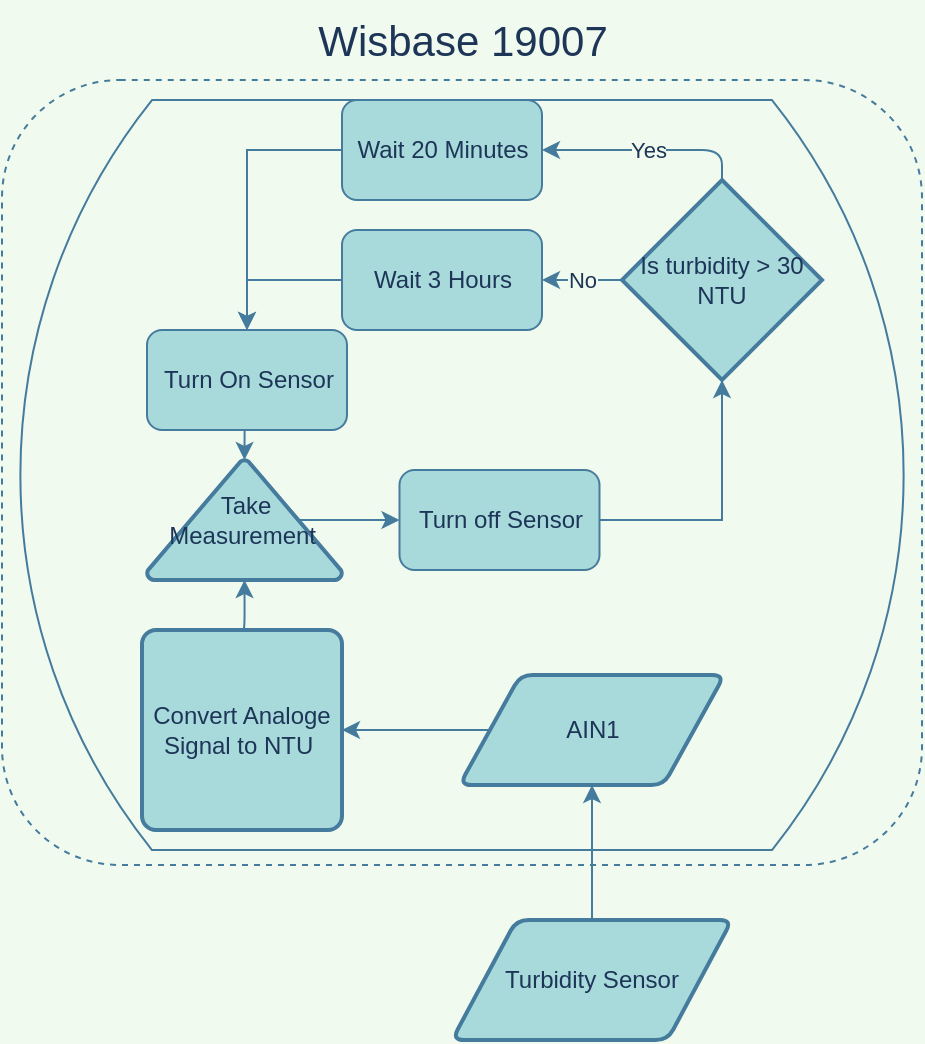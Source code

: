 <mxfile version="20.5.3" type="github">
  <diagram id="KG0RKK3lwUgz6thb9xZj" name="Page-1">
    <mxGraphModel dx="-708" dy="645" grid="1" gridSize="10" guides="1" tooltips="1" connect="1" arrows="1" fold="1" page="1" pageScale="1" pageWidth="827" pageHeight="1169" background="#F1FAEE" math="0" shadow="0">
      <root>
        <mxCell id="0" />
        <mxCell id="1" parent="0" />
        <mxCell id="O_0LK0M-IAh8ZTSY1Pzg-2" value="" style="rounded=1;whiteSpace=wrap;html=1;dashed=1;fillColor=none;strokeColor=#457B9D;fontColor=#1D3557;" vertex="1" parent="1">
          <mxGeometry x="1680" y="130" width="460" height="392.5" as="geometry" />
        </mxCell>
        <mxCell id="O_0LK0M-IAh8ZTSY1Pzg-1" value="" style="html=1;dashed=0;whitespace=wrap;shape=mxgraph.dfd.loop;labelBackgroundColor=none;strokeColor=#457B9D;fontColor=#1D3557;fillColor=none;sketch=0;movable=1;resizable=1;rotatable=1;deletable=1;editable=1;connectable=1;rounded=1;" vertex="1" parent="1">
          <mxGeometry x="1680" y="140" width="460" height="375" as="geometry" />
        </mxCell>
        <mxCell id="O_0LK0M-IAh8ZTSY1Pzg-3" style="edgeStyle=orthogonalEdgeStyle;rounded=1;orthogonalLoop=1;jettySize=auto;html=1;exitX=0.5;exitY=1;exitDx=0;exitDy=0;entryX=0.5;entryY=0;entryDx=0;entryDy=0;strokeColor=#457B9D;fontColor=#1D3557;startArrow=none;startFill=0;fillColor=#A8DADC;labelBackgroundColor=#F1FAEE;" edge="1" parent="1" source="O_0LK0M-IAh8ZTSY1Pzg-4">
          <mxGeometry relative="1" as="geometry">
            <mxPoint x="1660" y="280" as="targetPoint" />
          </mxGeometry>
        </mxCell>
        <mxCell id="O_0LK0M-IAh8ZTSY1Pzg-5" value="No" style="edgeStyle=orthogonalEdgeStyle;rounded=1;orthogonalLoop=1;jettySize=auto;html=1;exitX=0;exitY=0.5;exitDx=0;exitDy=0;exitPerimeter=0;entryX=1;entryY=0.5;entryDx=0;entryDy=0;strokeColor=#457B9D;fontColor=#1D3557;startArrow=none;startFill=0;fillColor=#A8DADC;labelBackgroundColor=#F1FAEE;" edge="1" parent="1" source="O_0LK0M-IAh8ZTSY1Pzg-7" target="O_0LK0M-IAh8ZTSY1Pzg-25">
          <mxGeometry relative="1" as="geometry" />
        </mxCell>
        <mxCell id="O_0LK0M-IAh8ZTSY1Pzg-6" value="Yes" style="edgeStyle=orthogonalEdgeStyle;rounded=1;orthogonalLoop=1;jettySize=auto;html=1;exitX=0.5;exitY=0;exitDx=0;exitDy=0;exitPerimeter=0;entryX=1;entryY=0.5;entryDx=0;entryDy=0;strokeColor=#457B9D;fontColor=#1D3557;startArrow=none;startFill=0;fillColor=#A8DADC;labelBackgroundColor=#F1FAEE;" edge="1" parent="1" source="O_0LK0M-IAh8ZTSY1Pzg-7" target="O_0LK0M-IAh8ZTSY1Pzg-27">
          <mxGeometry relative="1" as="geometry">
            <Array as="points">
              <mxPoint x="2040" y="165" />
            </Array>
          </mxGeometry>
        </mxCell>
        <mxCell id="O_0LK0M-IAh8ZTSY1Pzg-7" value="Is turbidity &amp;gt; 30 NTU" style="strokeWidth=2;html=1;shape=mxgraph.flowchart.decision;whiteSpace=wrap;fillColor=#A8DADC;strokeColor=#457B9D;fontColor=#1D3557;rounded=1;" vertex="1" parent="1">
          <mxGeometry x="1990" y="180" width="100" height="100" as="geometry" />
        </mxCell>
        <mxCell id="O_0LK0M-IAh8ZTSY1Pzg-8" style="edgeStyle=orthogonalEdgeStyle;rounded=1;orthogonalLoop=1;jettySize=auto;html=1;exitX=0;exitY=0.5;exitDx=0;exitDy=0;entryX=1;entryY=0.5;entryDx=0;entryDy=0;strokeColor=#457B9D;fontColor=#1D3557;startArrow=none;startFill=0;fillColor=#A8DADC;labelBackgroundColor=#F1FAEE;" edge="1" parent="1" source="O_0LK0M-IAh8ZTSY1Pzg-9" target="O_0LK0M-IAh8ZTSY1Pzg-15">
          <mxGeometry relative="1" as="geometry" />
        </mxCell>
        <mxCell id="O_0LK0M-IAh8ZTSY1Pzg-9" value="AIN1" style="shape=parallelogram;html=1;strokeWidth=2;perimeter=parallelogramPerimeter;whiteSpace=wrap;rounded=1;arcSize=12;size=0.23;fillColor=#A8DADC;strokeColor=#457B9D;fontColor=#1D3557;" vertex="1" parent="1">
          <mxGeometry x="1908.75" y="427.5" width="132.5" height="55" as="geometry" />
        </mxCell>
        <mxCell id="O_0LK0M-IAh8ZTSY1Pzg-10" style="edgeStyle=orthogonalEdgeStyle;rounded=1;orthogonalLoop=1;jettySize=auto;html=1;exitX=0.5;exitY=0;exitDx=0;exitDy=0;entryX=0.5;entryY=1;entryDx=0;entryDy=0;strokeColor=#457B9D;fontColor=#1D3557;startArrow=none;startFill=0;fillColor=#A8DADC;labelBackgroundColor=#F1FAEE;" edge="1" parent="1" source="O_0LK0M-IAh8ZTSY1Pzg-11" target="O_0LK0M-IAh8ZTSY1Pzg-9">
          <mxGeometry relative="1" as="geometry" />
        </mxCell>
        <mxCell id="O_0LK0M-IAh8ZTSY1Pzg-11" value="Turbidity Sensor" style="shape=parallelogram;html=1;strokeWidth=2;perimeter=parallelogramPerimeter;whiteSpace=wrap;rounded=1;arcSize=12;size=0.23;fillColor=#A8DADC;strokeColor=#457B9D;fontColor=#1D3557;" vertex="1" parent="1">
          <mxGeometry x="1905" y="550" width="140" height="60" as="geometry" />
        </mxCell>
        <mxCell id="O_0LK0M-IAh8ZTSY1Pzg-12" style="edgeStyle=orthogonalEdgeStyle;rounded=1;orthogonalLoop=1;jettySize=auto;html=1;exitX=0.5;exitY=1;exitDx=0;exitDy=0;exitPerimeter=0;labelBackgroundColor=#F1FAEE;strokeColor=#457B9D;fontColor=#1D3557;" edge="1" parent="1" source="O_0LK0M-IAh8ZTSY1Pzg-7" target="O_0LK0M-IAh8ZTSY1Pzg-7">
          <mxGeometry relative="1" as="geometry" />
        </mxCell>
        <mxCell id="O_0LK0M-IAh8ZTSY1Pzg-13" value="&lt;font style=&quot;font-size: 21px;&quot;&gt;Wisbase 19007&lt;/font&gt;" style="text;html=1;align=center;verticalAlign=middle;resizable=0;points=[];autosize=1;strokeColor=none;fillColor=none;fontColor=#1D3557;rounded=1;" vertex="1" parent="1">
          <mxGeometry x="1825" y="90" width="170" height="40" as="geometry" />
        </mxCell>
        <mxCell id="O_0LK0M-IAh8ZTSY1Pzg-14" style="edgeStyle=orthogonalEdgeStyle;rounded=1;orthogonalLoop=1;jettySize=auto;html=1;exitX=0.5;exitY=0;exitDx=0;exitDy=0;entryX=0.5;entryY=1;entryDx=0;entryDy=0;entryPerimeter=0;strokeColor=#457B9D;fontColor=#1D3557;startArrow=none;startFill=0;fillColor=#A8DADC;labelBackgroundColor=#F1FAEE;" edge="1" parent="1" source="O_0LK0M-IAh8ZTSY1Pzg-15" target="O_0LK0M-IAh8ZTSY1Pzg-18">
          <mxGeometry relative="1" as="geometry" />
        </mxCell>
        <mxCell id="O_0LK0M-IAh8ZTSY1Pzg-15" value="Convert Analoge Signal to NTU&amp;nbsp;" style="rounded=1;whiteSpace=wrap;html=1;absoluteArcSize=1;arcSize=14;strokeWidth=2;fillColor=#A8DADC;strokeColor=#457B9D;fontColor=#1D3557;" vertex="1" parent="1">
          <mxGeometry x="1750" y="405" width="100" height="100" as="geometry" />
        </mxCell>
        <mxCell id="O_0LK0M-IAh8ZTSY1Pzg-17" style="edgeStyle=orthogonalEdgeStyle;rounded=0;orthogonalLoop=1;jettySize=auto;html=1;exitX=0.78;exitY=0.5;exitDx=0;exitDy=0;exitPerimeter=0;entryX=0;entryY=0.5;entryDx=0;entryDy=0;strokeColor=#457B9D;fontSize=12;fontColor=#1D3557;fillColor=#A8DADC;labelBackgroundColor=#F1FAEE;" edge="1" parent="1" source="O_0LK0M-IAh8ZTSY1Pzg-18" target="O_0LK0M-IAh8ZTSY1Pzg-29">
          <mxGeometry relative="1" as="geometry" />
        </mxCell>
        <mxCell id="O_0LK0M-IAh8ZTSY1Pzg-18" value="&lt;span style=&quot;caret-color: rgb(29, 53, 87); color: rgb(29, 53, 87); font-family: Helvetica; font-size: 12px; font-style: normal; font-variant-caps: normal; font-weight: 400; letter-spacing: normal; text-align: center; text-indent: 0px; text-transform: none; word-spacing: 0px; -webkit-text-stroke-width: 0px; text-decoration: none; float: none; display: inline !important;&quot;&gt;Take Measurement&amp;nbsp;&lt;/span&gt;" style="strokeWidth=2;html=1;shape=mxgraph.flowchart.extract_or_measurement;whiteSpace=wrap;strokeColor=#457B9D;fontColor=#1D3557;fillColor=#A8DADC;labelBackgroundColor=none;rounded=1;" vertex="1" parent="1">
          <mxGeometry x="1752.5" y="320" width="97.5" height="60" as="geometry" />
        </mxCell>
        <mxCell id="O_0LK0M-IAh8ZTSY1Pzg-19" style="edgeStyle=orthogonalEdgeStyle;rounded=1;orthogonalLoop=1;jettySize=auto;html=1;exitX=0.5;exitY=1;exitDx=0;exitDy=0;entryX=0.5;entryY=0;entryDx=0;entryDy=0;strokeColor=#457B9D;fontColor=#1D3557;startArrow=none;startFill=0;fillColor=#A8DADC;labelBackgroundColor=#F1FAEE;" edge="1" parent="1" source="O_0LK0M-IAh8ZTSY1Pzg-20">
          <mxGeometry relative="1" as="geometry">
            <mxPoint x="1660" y="420" as="targetPoint" />
          </mxGeometry>
        </mxCell>
        <mxCell id="O_0LK0M-IAh8ZTSY1Pzg-22" style="edgeStyle=orthogonalEdgeStyle;rounded=1;orthogonalLoop=1;jettySize=auto;html=1;exitX=1;exitY=0.5;exitDx=0;exitDy=0;entryX=0;entryY=0.5;entryDx=0;entryDy=0;strokeColor=#457B9D;fontColor=#1D3557;startArrow=none;startFill=0;fillColor=#A8DADC;labelBackgroundColor=#F1FAEE;" edge="1" parent="1" source="O_0LK0M-IAh8ZTSY1Pzg-23">
          <mxGeometry relative="1" as="geometry">
            <mxPoint x="1610" y="330" as="targetPoint" />
          </mxGeometry>
        </mxCell>
        <mxCell id="O_0LK0M-IAh8ZTSY1Pzg-24" style="edgeStyle=orthogonalEdgeStyle;rounded=0;orthogonalLoop=1;jettySize=auto;html=1;exitX=0;exitY=0.5;exitDx=0;exitDy=0;entryX=0.5;entryY=0;entryDx=0;entryDy=0;strokeColor=#457B9D;fontSize=12;fontColor=#1D3557;fillColor=#A8DADC;labelBackgroundColor=#F1FAEE;" edge="1" parent="1" source="O_0LK0M-IAh8ZTSY1Pzg-25" target="O_0LK0M-IAh8ZTSY1Pzg-31">
          <mxGeometry relative="1" as="geometry" />
        </mxCell>
        <mxCell id="O_0LK0M-IAh8ZTSY1Pzg-25" value="Wait 3 Hours" style="html=1;dashed=0;whitespace=wrap;labelBackgroundColor=none;sketch=0;strokeColor=#457B9D;fontColor=#1D3557;fillColor=#A8DADC;rounded=1;" vertex="1" parent="1">
          <mxGeometry x="1850" y="205" width="100" height="50" as="geometry" />
        </mxCell>
        <mxCell id="O_0LK0M-IAh8ZTSY1Pzg-26" style="edgeStyle=orthogonalEdgeStyle;rounded=0;orthogonalLoop=1;jettySize=auto;html=1;exitX=0;exitY=0.5;exitDx=0;exitDy=0;entryX=0.5;entryY=0;entryDx=0;entryDy=0;strokeColor=#457B9D;fontSize=12;fontColor=#1D3557;fillColor=#A8DADC;labelBackgroundColor=#F1FAEE;" edge="1" parent="1" source="O_0LK0M-IAh8ZTSY1Pzg-27" target="O_0LK0M-IAh8ZTSY1Pzg-31">
          <mxGeometry relative="1" as="geometry" />
        </mxCell>
        <mxCell id="O_0LK0M-IAh8ZTSY1Pzg-27" value="Wait 20 Minutes" style="html=1;dashed=0;whitespace=wrap;labelBackgroundColor=none;sketch=0;strokeColor=#457B9D;fontColor=#1D3557;fillColor=#A8DADC;rounded=1;" vertex="1" parent="1">
          <mxGeometry x="1850" y="140" width="100" height="50" as="geometry" />
        </mxCell>
        <mxCell id="O_0LK0M-IAh8ZTSY1Pzg-28" style="edgeStyle=orthogonalEdgeStyle;rounded=0;orthogonalLoop=1;jettySize=auto;html=1;exitX=1;exitY=0.5;exitDx=0;exitDy=0;entryX=0.5;entryY=1;entryDx=0;entryDy=0;entryPerimeter=0;strokeColor=#457B9D;fontSize=12;fontColor=#1D3557;fillColor=#A8DADC;labelBackgroundColor=#F1FAEE;" edge="1" parent="1" source="O_0LK0M-IAh8ZTSY1Pzg-29" target="O_0LK0M-IAh8ZTSY1Pzg-7">
          <mxGeometry relative="1" as="geometry" />
        </mxCell>
        <mxCell id="O_0LK0M-IAh8ZTSY1Pzg-29" value="Turn off Sensor" style="html=1;dashed=0;whitespace=wrap;labelBackgroundColor=none;sketch=0;strokeColor=#457B9D;fontColor=#1D3557;fillColor=#A8DADC;rounded=1;" vertex="1" parent="1">
          <mxGeometry x="1878.75" y="325" width="100" height="50" as="geometry" />
        </mxCell>
        <mxCell id="O_0LK0M-IAh8ZTSY1Pzg-30" style="edgeStyle=orthogonalEdgeStyle;rounded=0;orthogonalLoop=1;jettySize=auto;html=1;exitX=0.5;exitY=1;exitDx=0;exitDy=0;entryX=0.5;entryY=0;entryDx=0;entryDy=0;entryPerimeter=0;strokeColor=#457B9D;fontSize=12;fontColor=#1D3557;fillColor=#A8DADC;labelBackgroundColor=#F1FAEE;" edge="1" parent="1" source="O_0LK0M-IAh8ZTSY1Pzg-31" target="O_0LK0M-IAh8ZTSY1Pzg-18">
          <mxGeometry relative="1" as="geometry" />
        </mxCell>
        <mxCell id="O_0LK0M-IAh8ZTSY1Pzg-31" value="Turn On Sensor" style="html=1;dashed=0;whitespace=wrap;labelBackgroundColor=none;sketch=0;strokeColor=#457B9D;fontColor=#1D3557;fillColor=#A8DADC;rounded=1;" vertex="1" parent="1">
          <mxGeometry x="1752.5" y="255" width="100" height="50" as="geometry" />
        </mxCell>
      </root>
    </mxGraphModel>
  </diagram>
</mxfile>

